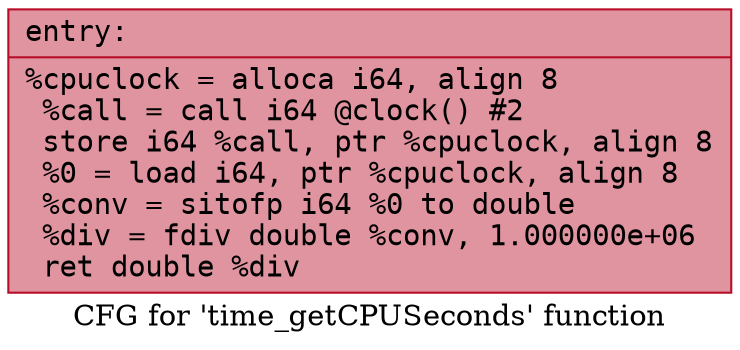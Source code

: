 digraph "CFG for 'time_getCPUSeconds' function" {
	label="CFG for 'time_getCPUSeconds' function";

	Node0x556512b384c0 [shape=record,color="#b70d28ff", style=filled, fillcolor="#b70d2870" fontname="Courier",label="{entry:\l|  %cpuclock = alloca i64, align 8\l  %call = call i64 @clock() #2\l  store i64 %call, ptr %cpuclock, align 8\l  %0 = load i64, ptr %cpuclock, align 8\l  %conv = sitofp i64 %0 to double\l  %div = fdiv double %conv, 1.000000e+06\l  ret double %div\l}"];
}
